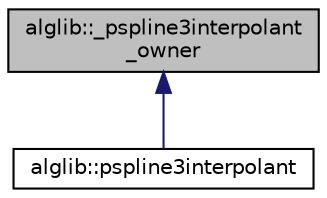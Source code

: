 digraph "alglib::_pspline3interpolant_owner"
{
  edge [fontname="Helvetica",fontsize="10",labelfontname="Helvetica",labelfontsize="10"];
  node [fontname="Helvetica",fontsize="10",shape=record];
  Node0 [label="alglib::_pspline3interpolant\l_owner",height=0.2,width=0.4,color="black", fillcolor="grey75", style="filled", fontcolor="black"];
  Node0 -> Node1 [dir="back",color="midnightblue",fontsize="10",style="solid",fontname="Helvetica"];
  Node1 [label="alglib::pspline3interpolant",height=0.2,width=0.4,color="black", fillcolor="white", style="filled",URL="$classalglib_1_1pspline3interpolant.html"];
}
